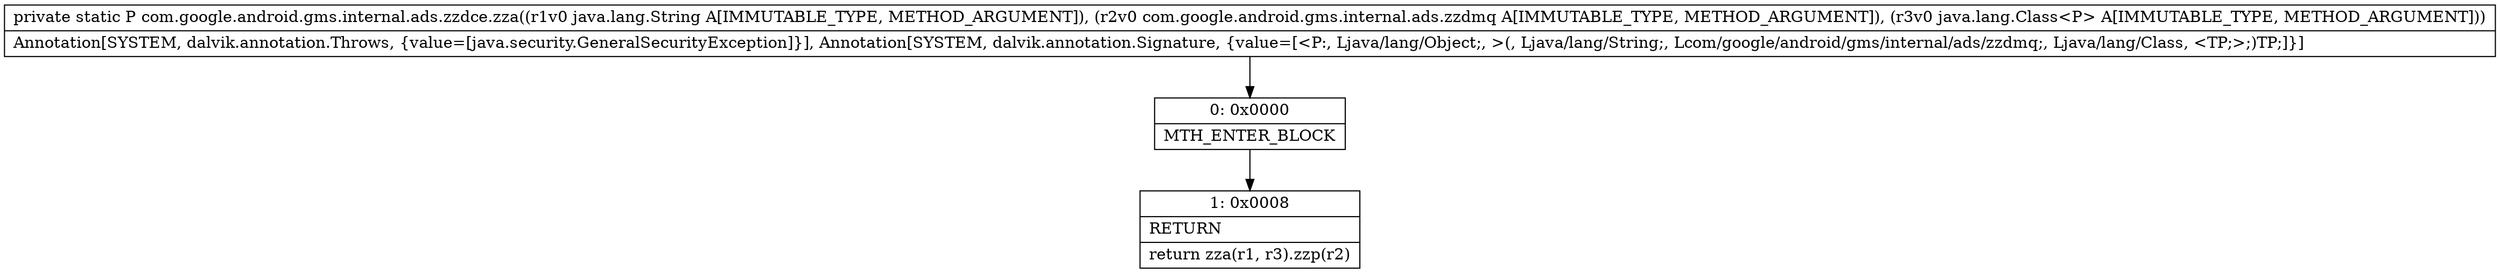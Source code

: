 digraph "CFG forcom.google.android.gms.internal.ads.zzdce.zza(Ljava\/lang\/String;Lcom\/google\/android\/gms\/internal\/ads\/zzdmq;Ljava\/lang\/Class;)Ljava\/lang\/Object;" {
Node_0 [shape=record,label="{0\:\ 0x0000|MTH_ENTER_BLOCK\l}"];
Node_1 [shape=record,label="{1\:\ 0x0008|RETURN\l|return zza(r1, r3).zzp(r2)\l}"];
MethodNode[shape=record,label="{private static P com.google.android.gms.internal.ads.zzdce.zza((r1v0 java.lang.String A[IMMUTABLE_TYPE, METHOD_ARGUMENT]), (r2v0 com.google.android.gms.internal.ads.zzdmq A[IMMUTABLE_TYPE, METHOD_ARGUMENT]), (r3v0 java.lang.Class\<P\> A[IMMUTABLE_TYPE, METHOD_ARGUMENT]))  | Annotation[SYSTEM, dalvik.annotation.Throws, \{value=[java.security.GeneralSecurityException]\}], Annotation[SYSTEM, dalvik.annotation.Signature, \{value=[\<P:, Ljava\/lang\/Object;, \>(, Ljava\/lang\/String;, Lcom\/google\/android\/gms\/internal\/ads\/zzdmq;, Ljava\/lang\/Class, \<TP;\>;)TP;]\}]\l}"];
MethodNode -> Node_0;
Node_0 -> Node_1;
}

